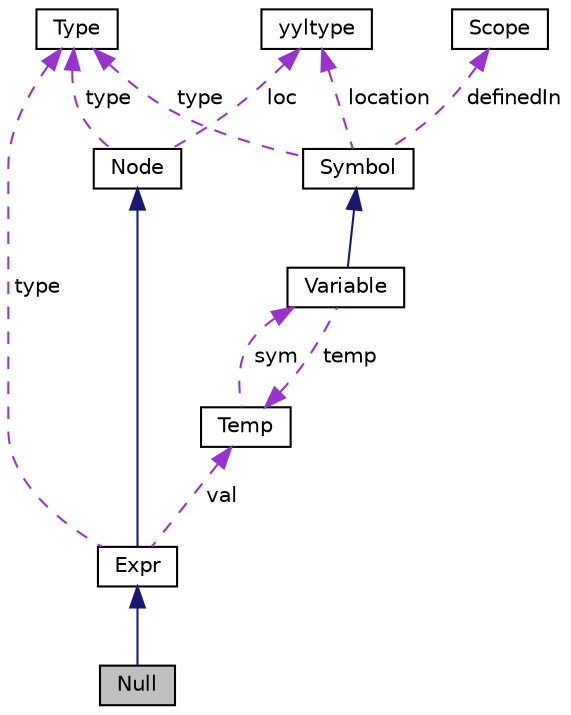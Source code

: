 digraph "Null"
{
 // LATEX_PDF_SIZE
  edge [fontname="Helvetica",fontsize="10",labelfontname="Helvetica",labelfontsize="10"];
  node [fontname="Helvetica",fontsize="10",shape=record];
  Node1 [label="Null",height=0.2,width=0.4,color="black", fillcolor="grey75", style="filled", fontcolor="black",tooltip="null node"];
  Node2 -> Node1 [dir="back",color="midnightblue",fontsize="10",style="solid",fontname="Helvetica"];
  Node2 [label="Expr",height=0.2,width=0.4,color="black", fillcolor="white", style="filled",URL="$classExpr.html",tooltip="expression node(interface)"];
  Node3 -> Node2 [dir="back",color="midnightblue",fontsize="10",style="solid",fontname="Helvetica"];
  Node3 [label="Node",height=0.2,width=0.4,color="black", fillcolor="white", style="filled",URL="$classNode.html",tooltip="basic node defination"];
  Node4 -> Node3 [dir="back",color="darkorchid3",fontsize="10",style="dashed",label=" loc" ,fontname="Helvetica"];
  Node4 [label="yyltype",height=0.2,width=0.4,color="black", fillcolor="white", style="filled",URL="$structyyltype.html",tooltip="store location information"];
  Node5 -> Node3 [dir="back",color="darkorchid3",fontsize="10",style="dashed",label=" type" ,fontname="Helvetica"];
  Node5 [label="Type",height=0.2,width=0.4,color="black", fillcolor="white", style="filled",URL="$classType.html",tooltip=" "];
  Node6 -> Node2 [dir="back",color="darkorchid3",fontsize="10",style="dashed",label=" val" ,fontname="Helvetica"];
  Node6 [label="Temp",height=0.2,width=0.4,color="black", fillcolor="white", style="filled",URL="$classTemp.html",tooltip=" "];
  Node7 -> Node6 [dir="back",color="darkorchid3",fontsize="10",style="dashed",label=" sym" ,fontname="Helvetica"];
  Node7 [label="Variable",height=0.2,width=0.4,color="black", fillcolor="white", style="filled",URL="$classVariable.html",tooltip=" "];
  Node8 -> Node7 [dir="back",color="midnightblue",fontsize="10",style="solid",fontname="Helvetica"];
  Node8 [label="Symbol",height=0.2,width=0.4,color="black", fillcolor="white", style="filled",URL="$classSymbol.html",tooltip=" "];
  Node4 -> Node8 [dir="back",color="darkorchid3",fontsize="10",style="dashed",label=" location" ,fontname="Helvetica"];
  Node5 -> Node8 [dir="back",color="darkorchid3",fontsize="10",style="dashed",label=" type" ,fontname="Helvetica"];
  Node9 -> Node8 [dir="back",color="darkorchid3",fontsize="10",style="dashed",label=" definedIn" ,fontname="Helvetica"];
  Node9 [label="Scope",height=0.2,width=0.4,color="black", fillcolor="white", style="filled",URL="$classScope.html",tooltip="scope interface"];
  Node6 -> Node7 [dir="back",color="darkorchid3",fontsize="10",style="dashed",label=" temp" ,fontname="Helvetica"];
  Node5 -> Node2 [dir="back",color="darkorchid3",fontsize="10",style="dashed",label=" type" ,fontname="Helvetica"];
}
